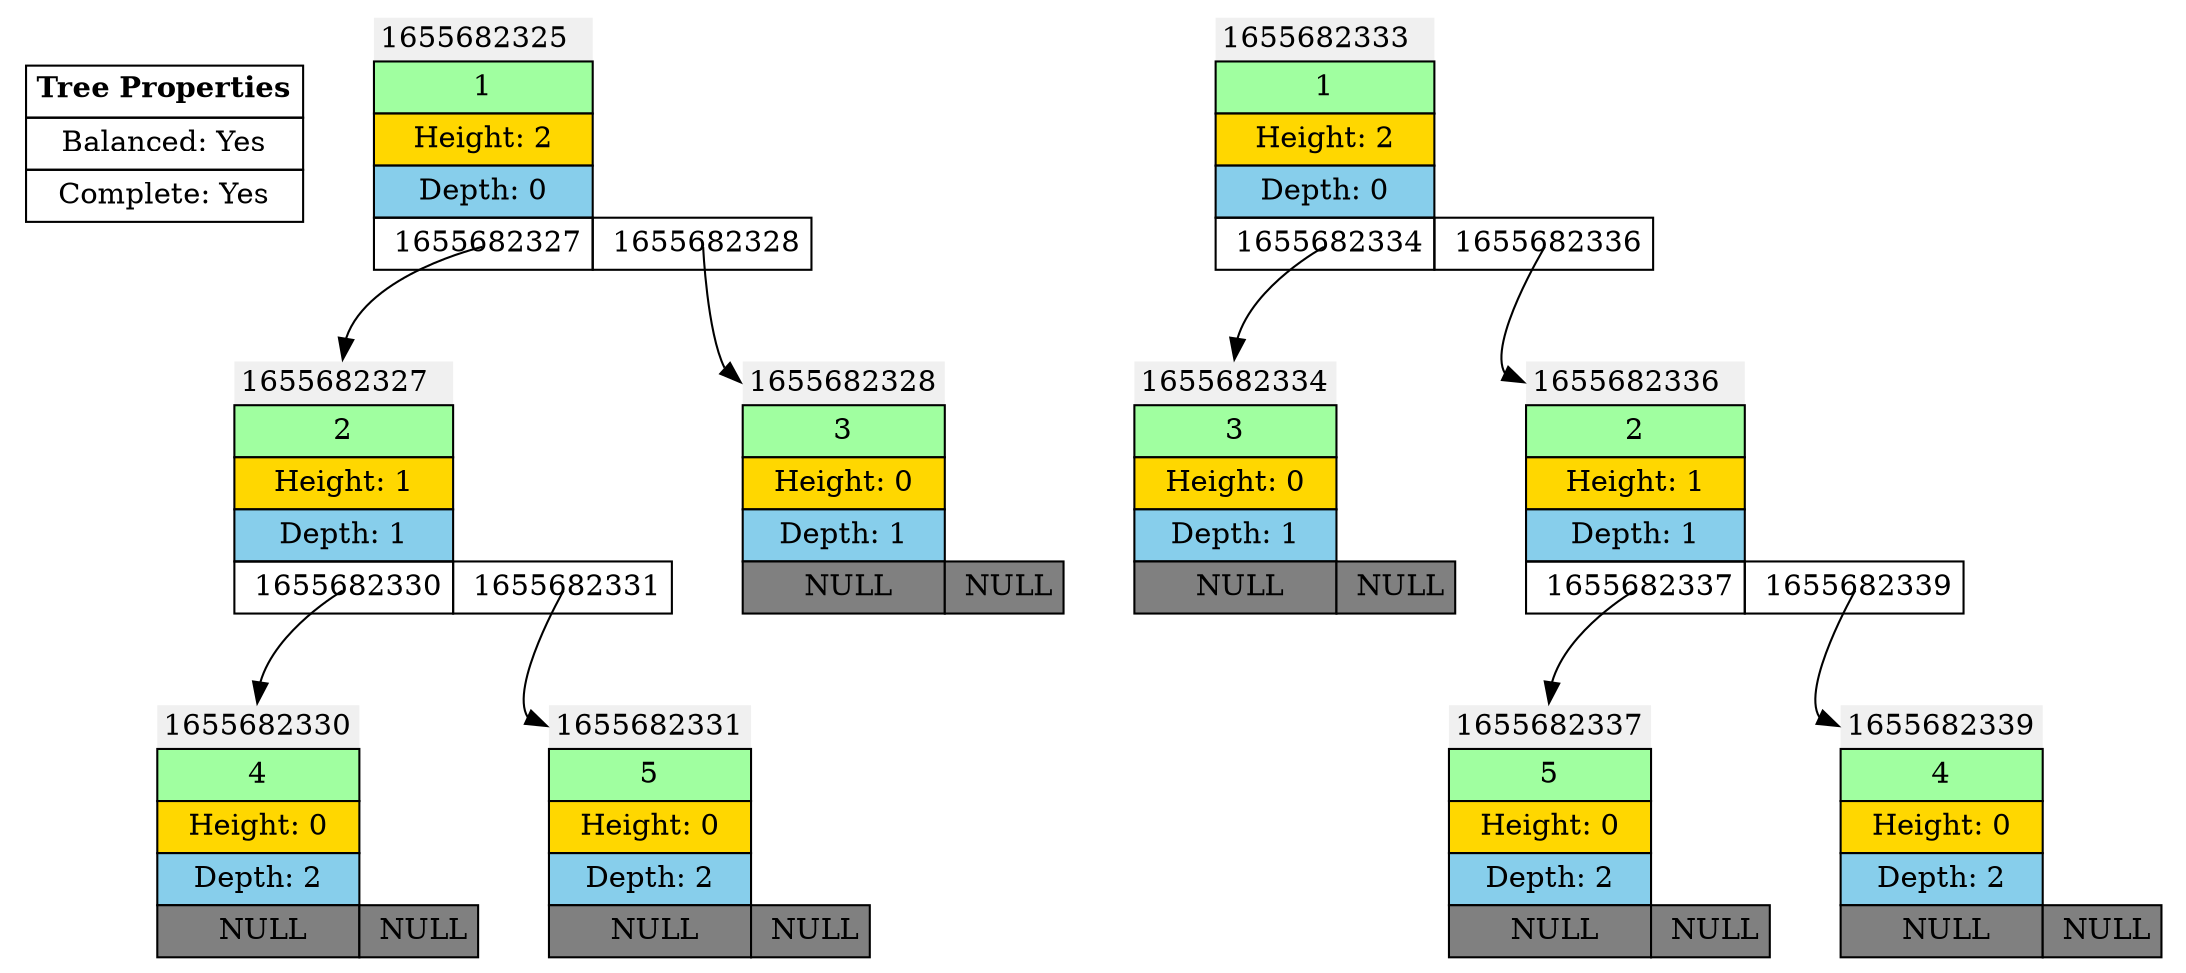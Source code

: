 digraph g
{
node [shape=none]
rankdir="TB"
edge[tailclip=false,arrowtail=dot];
tree_properties [label=<
<TABLE BORDER="0" CELLBORDER="1" CELLSPACING="0" CELLPADDING="4">
<TR><TD><B>Tree Properties</B></TD></TR>
<TR><TD>Balanced: Yes</TD></TR>
<TR><TD>Complete: Yes</TD></TR>
</TABLE>>];
node_1655682325_0
[label=<
<TABLE BORDER="0" CELLBORDER="1" CELLSPACING="0" CELLPADDING="4" >
<TR> <TD CELLPADDING="3" BORDER="0" ALIGN="LEFT" bgcolor="#f0f0f0" PORT="id">1655682325</TD> </TR>
<TR><TD PORT="val" bgcolor="#a0FFa0">1</TD></TR>
<TR><TD bgcolor="#FFD700">Height: 2</TD></TR>
<TR><TD bgcolor="#87CEEB">Depth: 0</TD></TR>
<TR> <TD PORT="L" > 1655682327</TD>
<TD PORT="R" > 1655682328</TD>
</TR></TABLE>>];
rank = same; node_1655682325_0;node_1655682327_0;node_1655682328_0;
node_1655682325_0:L:c -> node_1655682327_0:id ;
node_1655682325_0:R:c -> node_1655682328_0:id ;
node_1655682327_0
[label=<
<TABLE BORDER="0" CELLBORDER="1" CELLSPACING="0" CELLPADDING="4" >
<TR> <TD CELLPADDING="3" BORDER="0" ALIGN="LEFT" bgcolor="#f0f0f0" PORT="id">1655682327</TD> </TR>
<TR><TD PORT="val" bgcolor="#a0FFa0">2</TD></TR>
<TR><TD bgcolor="#FFD700">Height: 1</TD></TR>
<TR><TD bgcolor="#87CEEB">Depth: 1</TD></TR>
<TR> <TD PORT="L" > 1655682330</TD>
<TD PORT="R" > 1655682331</TD>
</TR></TABLE>>];
rank = same; node_1655682327_0;node_1655682330_0;node_1655682331_0;
node_1655682327_0:L:c -> node_1655682330_0:id ;
node_1655682327_0:R:c -> node_1655682331_0:id ;
node_1655682330_0
[label=<
<TABLE BORDER="0" CELLBORDER="1" CELLSPACING="0" CELLPADDING="4" >
<TR> <TD CELLPADDING="3" BORDER="0" ALIGN="LEFT" bgcolor="#f0f0f0" PORT="id">1655682330</TD> </TR>
<TR><TD PORT="val" bgcolor="#a0FFa0">4</TD></TR>
<TR><TD bgcolor="#FFD700">Height: 0</TD></TR>
<TR><TD bgcolor="#87CEEB">Depth: 2</TD></TR>
<TR> <TD PORT="L" bgcolor="#808080"> NULL</TD>
<TD PORT="R" bgcolor="#808080"> NULL</TD>
</TR></TABLE>>];
node_1655682331_0
[label=<
<TABLE BORDER="0" CELLBORDER="1" CELLSPACING="0" CELLPADDING="4" >
<TR> <TD CELLPADDING="3" BORDER="0" ALIGN="LEFT" bgcolor="#f0f0f0" PORT="id">1655682331</TD> </TR>
<TR><TD PORT="val" bgcolor="#a0FFa0">5</TD></TR>
<TR><TD bgcolor="#FFD700">Height: 0</TD></TR>
<TR><TD bgcolor="#87CEEB">Depth: 2</TD></TR>
<TR> <TD PORT="L" bgcolor="#808080"> NULL</TD>
<TD PORT="R" bgcolor="#808080"> NULL</TD>
</TR></TABLE>>];
node_1655682328_0
[label=<
<TABLE BORDER="0" CELLBORDER="1" CELLSPACING="0" CELLPADDING="4" >
<TR> <TD CELLPADDING="3" BORDER="0" ALIGN="LEFT" bgcolor="#f0f0f0" PORT="id">1655682328</TD> </TR>
<TR><TD PORT="val" bgcolor="#a0FFa0">3</TD></TR>
<TR><TD bgcolor="#FFD700">Height: 0</TD></TR>
<TR><TD bgcolor="#87CEEB">Depth: 1</TD></TR>
<TR> <TD PORT="L" bgcolor="#808080"> NULL</TD>
<TD PORT="R" bgcolor="#808080"> NULL</TD>
</TR></TABLE>>];
node_1655682333_1
[label=<
<TABLE BORDER="0" CELLBORDER="1" CELLSPACING="0" CELLPADDING="4" >
<TR> <TD CELLPADDING="3" BORDER="0" ALIGN="LEFT" bgcolor="#f0f0f0" PORT="id">1655682333</TD> </TR>
<TR><TD PORT="val" bgcolor="#a0FFa0">1</TD></TR>
<TR><TD bgcolor="#FFD700">Height: 2</TD></TR>
<TR><TD bgcolor="#87CEEB">Depth: 0</TD></TR>
<TR> <TD PORT="L" > 1655682334</TD>
<TD PORT="R" > 1655682336</TD>
</TR></TABLE>>];
rank = same; node_1655682333_1;node_1655682334_1;node_1655682336_1;
node_1655682333_1:L:c -> node_1655682334_1:id ;
node_1655682333_1:R:c -> node_1655682336_1:id ;
node_1655682334_1
[label=<
<TABLE BORDER="0" CELLBORDER="1" CELLSPACING="0" CELLPADDING="4" >
<TR> <TD CELLPADDING="3" BORDER="0" ALIGN="LEFT" bgcolor="#f0f0f0" PORT="id">1655682334</TD> </TR>
<TR><TD PORT="val" bgcolor="#a0FFa0">3</TD></TR>
<TR><TD bgcolor="#FFD700">Height: 0</TD></TR>
<TR><TD bgcolor="#87CEEB">Depth: 1</TD></TR>
<TR> <TD PORT="L" bgcolor="#808080"> NULL</TD>
<TD PORT="R" bgcolor="#808080"> NULL</TD>
</TR></TABLE>>];
node_1655682336_1
[label=<
<TABLE BORDER="0" CELLBORDER="1" CELLSPACING="0" CELLPADDING="4" >
<TR> <TD CELLPADDING="3" BORDER="0" ALIGN="LEFT" bgcolor="#f0f0f0" PORT="id">1655682336</TD> </TR>
<TR><TD PORT="val" bgcolor="#a0FFa0">2</TD></TR>
<TR><TD bgcolor="#FFD700">Height: 1</TD></TR>
<TR><TD bgcolor="#87CEEB">Depth: 1</TD></TR>
<TR> <TD PORT="L" > 1655682337</TD>
<TD PORT="R" > 1655682339</TD>
</TR></TABLE>>];
rank = same; node_1655682336_1;node_1655682337_1;node_1655682339_1;
node_1655682336_1:L:c -> node_1655682337_1:id ;
node_1655682336_1:R:c -> node_1655682339_1:id ;
node_1655682337_1
[label=<
<TABLE BORDER="0" CELLBORDER="1" CELLSPACING="0" CELLPADDING="4" >
<TR> <TD CELLPADDING="3" BORDER="0" ALIGN="LEFT" bgcolor="#f0f0f0" PORT="id">1655682337</TD> </TR>
<TR><TD PORT="val" bgcolor="#a0FFa0">5</TD></TR>
<TR><TD bgcolor="#FFD700">Height: 0</TD></TR>
<TR><TD bgcolor="#87CEEB">Depth: 2</TD></TR>
<TR> <TD PORT="L" bgcolor="#808080"> NULL</TD>
<TD PORT="R" bgcolor="#808080"> NULL</TD>
</TR></TABLE>>];
node_1655682339_1
[label=<
<TABLE BORDER="0" CELLBORDER="1" CELLSPACING="0" CELLPADDING="4" >
<TR> <TD CELLPADDING="3" BORDER="0" ALIGN="LEFT" bgcolor="#f0f0f0" PORT="id">1655682339</TD> </TR>
<TR><TD PORT="val" bgcolor="#a0FFa0">4</TD></TR>
<TR><TD bgcolor="#FFD700">Height: 0</TD></TR>
<TR><TD bgcolor="#87CEEB">Depth: 2</TD></TR>
<TR> <TD PORT="L" bgcolor="#808080"> NULL</TD>
<TD PORT="R" bgcolor="#808080"> NULL</TD>
</TR></TABLE>>];
}
